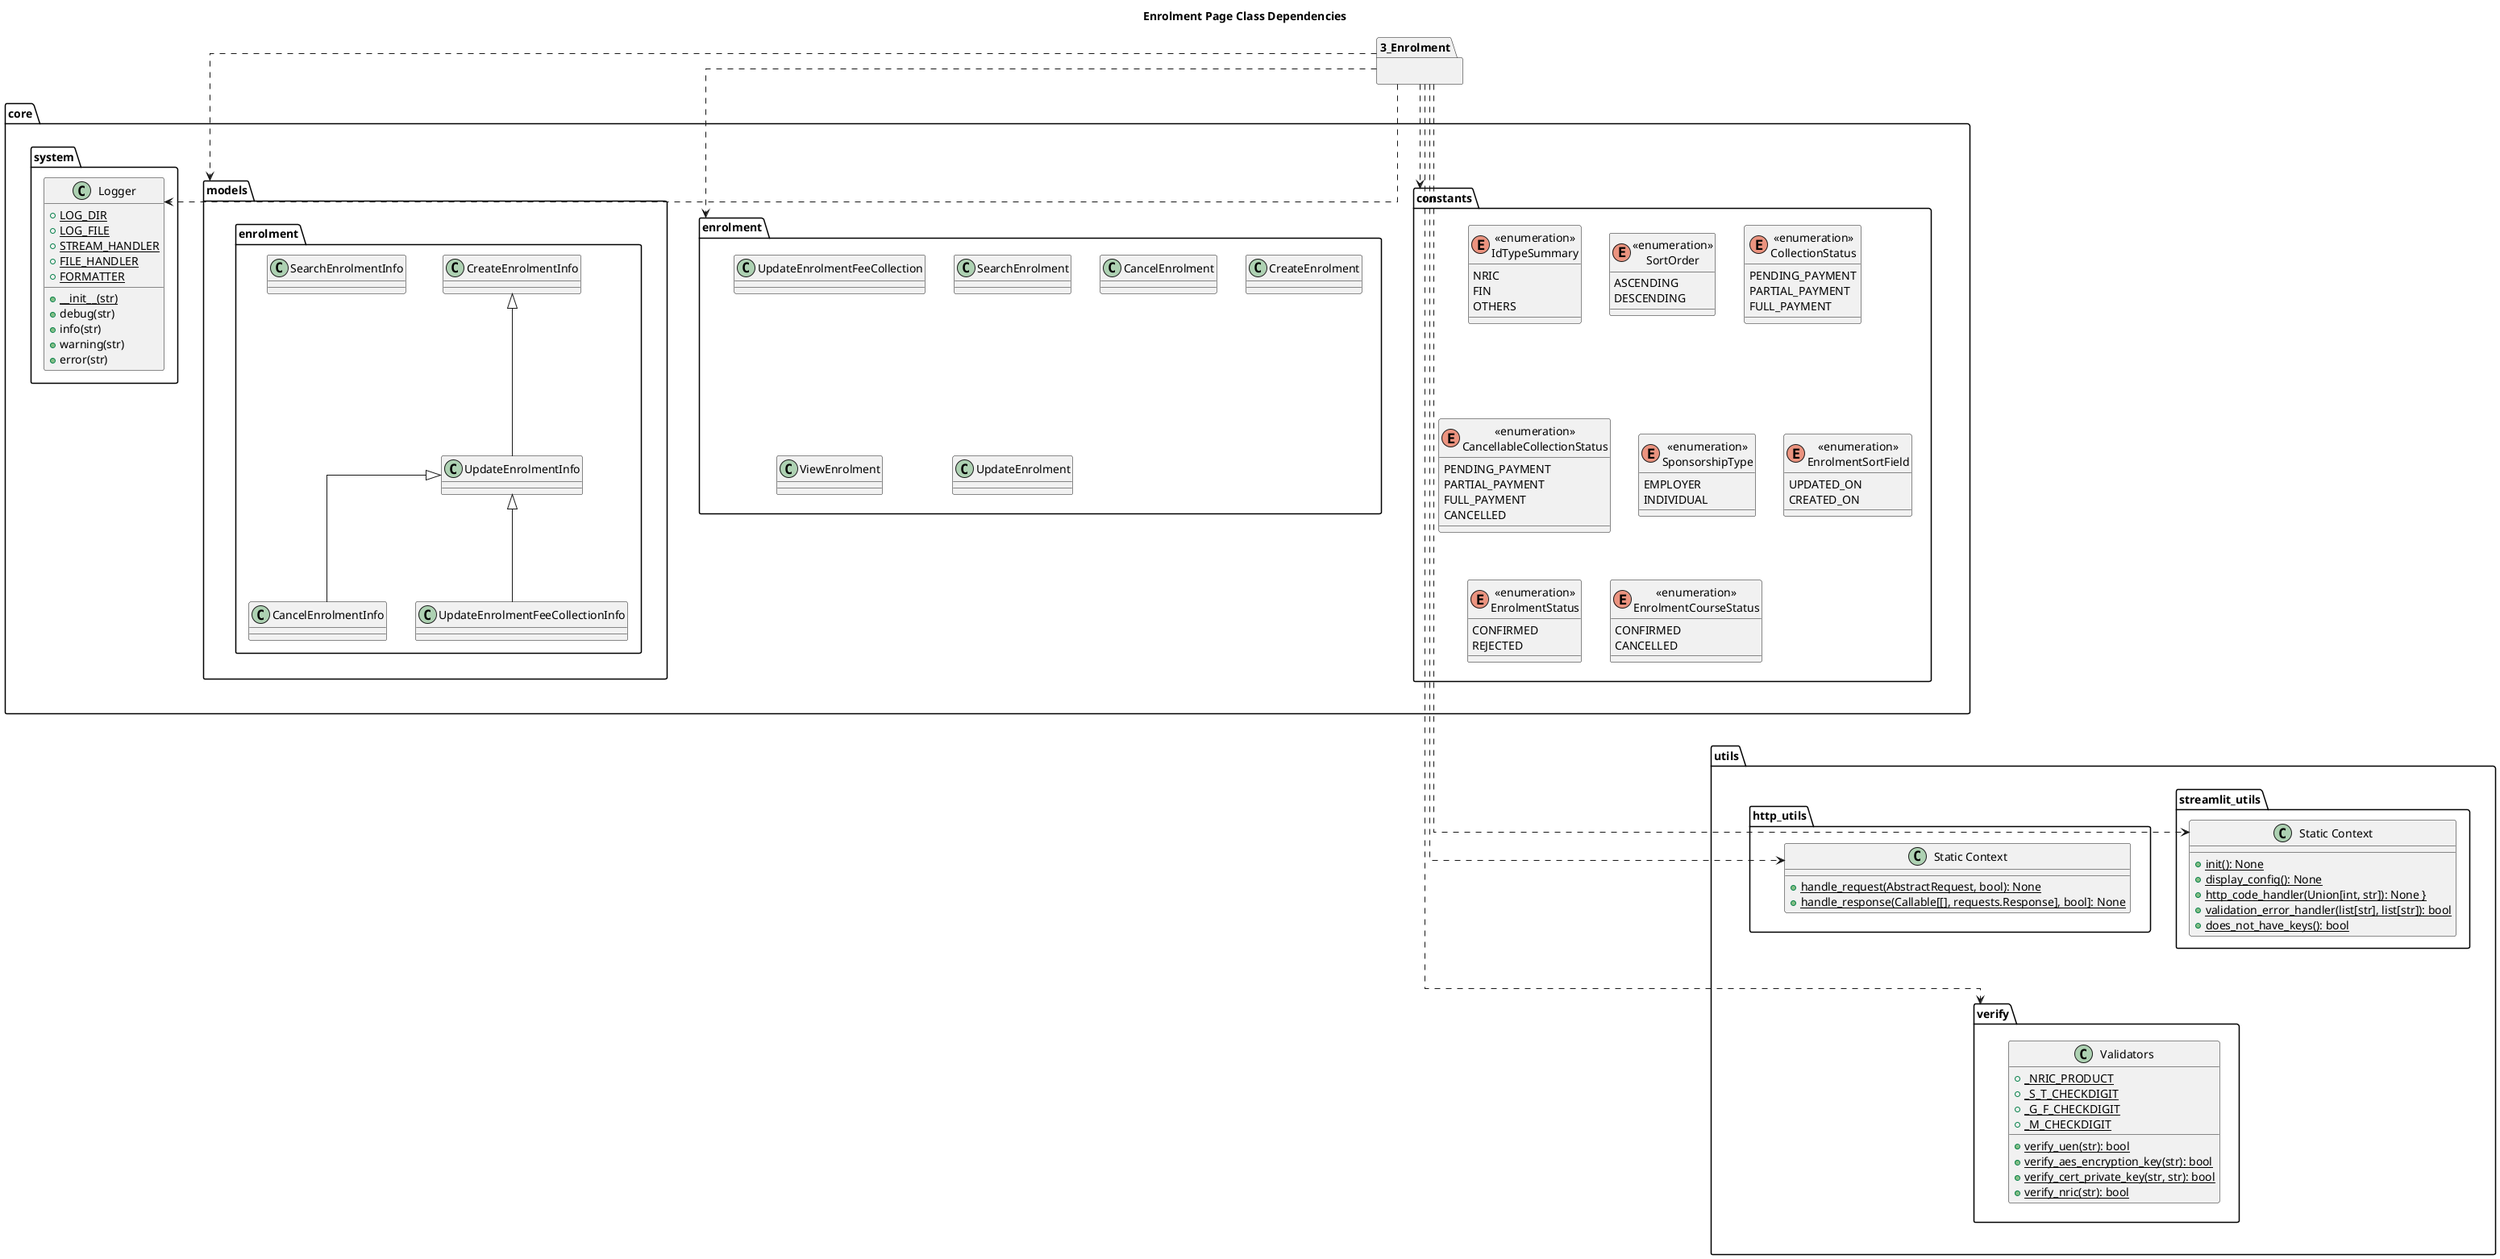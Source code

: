@startuml
skinparam linetype polyline
skinparam linetype ortho

title Enrolment Page Class Dependencies

package "3_Enrolment" as page {

}

package core {
    package constants {
        enum "<<enumeration>>\nIdTypeSummary" {
            NRIC
            FIN
            OTHERS
        }

        enum "<<enumeration>>\nSortOrder" {
            ASCENDING
            DESCENDING
        }

        enum "<<enumeration>>\nCollectionStatus" {
            PENDING_PAYMENT
            PARTIAL_PAYMENT
            FULL_PAYMENT
        }

        enum "<<enumeration>>\nCancellableCollectionStatus" {
            PENDING_PAYMENT
            PARTIAL_PAYMENT
            FULL_PAYMENT
            CANCELLED
        }

        enum "<<enumeration>>\nSponsorshipType" {
            EMPLOYER
            INDIVIDUAL
        }

        enum "<<enumeration>>\nEnrolmentSortField" {
            UPDATED_ON
            CREATED_ON
        }

        enum "<<enumeration>>\nEnrolmentStatus" {
            CONFIRMED
            REJECTED
        }

        enum "<<enumeration>>\nEnrolmentCourseStatus" {
            CONFIRMED
            CANCELLED
        }
    }

    package enrolment {
        class CancelEnrolment {

        }

        class CreateEnrolment {

        }

        class SearchEnrolment {

        }

        class UpdateEnrolment {

        }

        class UpdateEnrolmentFeeCollection {

        }

        class ViewEnrolment {

        }

        CancelEnrolment -down[hidden]|> CreateEnrolment
        SearchEnrolment -down[hidden]-|> UpdateEnrolment
        UpdateEnrolmentFeeCollection -down[hidden]-|> ViewEnrolment
    }

    package models {
        package enrolment {
            class CreateEnrolmentInfo {

            }

            class UpdateEnrolmentInfo {

            }

            class CancelEnrolmentInfo {

            }

            class SearchEnrolmentInfo {

            }

            class UpdateEnrolmentFeeCollectionInfo {

            }

            UpdateEnrolmentInfo -up-|> CreateEnrolmentInfo
            CancelEnrolmentInfo -up-|> UpdateEnrolmentInfo
            UpdateEnrolmentFeeCollectionInfo -up-|> UpdateEnrolmentInfo
        }

    }

    package system {
        class Logger {
            + LOG_DIR {static}
            + LOG_FILE {static}
            + STREAM_HANDLER {static}
            + FILE_HANDLER {static}
            + FORMATTER {static}
            + __init__(str) {static}
            + debug(str)
            + info(str)
            + warning(str)
            + error(str)
        }
    }
}

package utils {
    package http_utils {
        class "Static Context" as husc {
            + handle_request(AbstractRequest, bool): None {static}
            + handle_response(Callable[[], requests.Response], bool]: None {static}
        }
    }

    package streamlit_utils {
        class "Static Context" as susc {
            + init(): None {static}
            + display_config(): None {static}
            + http_code_handler(Union[int, str]): None {static}}
            + validation_error_handler(list[str], list[str]): bool {static}
            + does_not_have_keys(): bool {static}
        }
    }

    package verify {
        class Validators {
            + _NRIC_PRODUCT {static}
            + _S_T_CHECKDIGIT {static}
            + _G_F_CHECKDIGIT {static}
            + _M_CHECKDIGIT {static}

            + verify_uen(str): bool {static}
            + verify_aes_encryption_key(str): bool {static}
            + verify_cert_private_key(str, str): bool {static}
            + verify_nric(str): bool {static}
        }
    }

    verify --up[hidden]-> http_utils
}

utils ..up[hidden]..> core

page ..> core.enrolment
page ..> core.models
page ..> Logger
page ..> husc
page ..> susc
page ..> verify
page ..> constants
@enduml